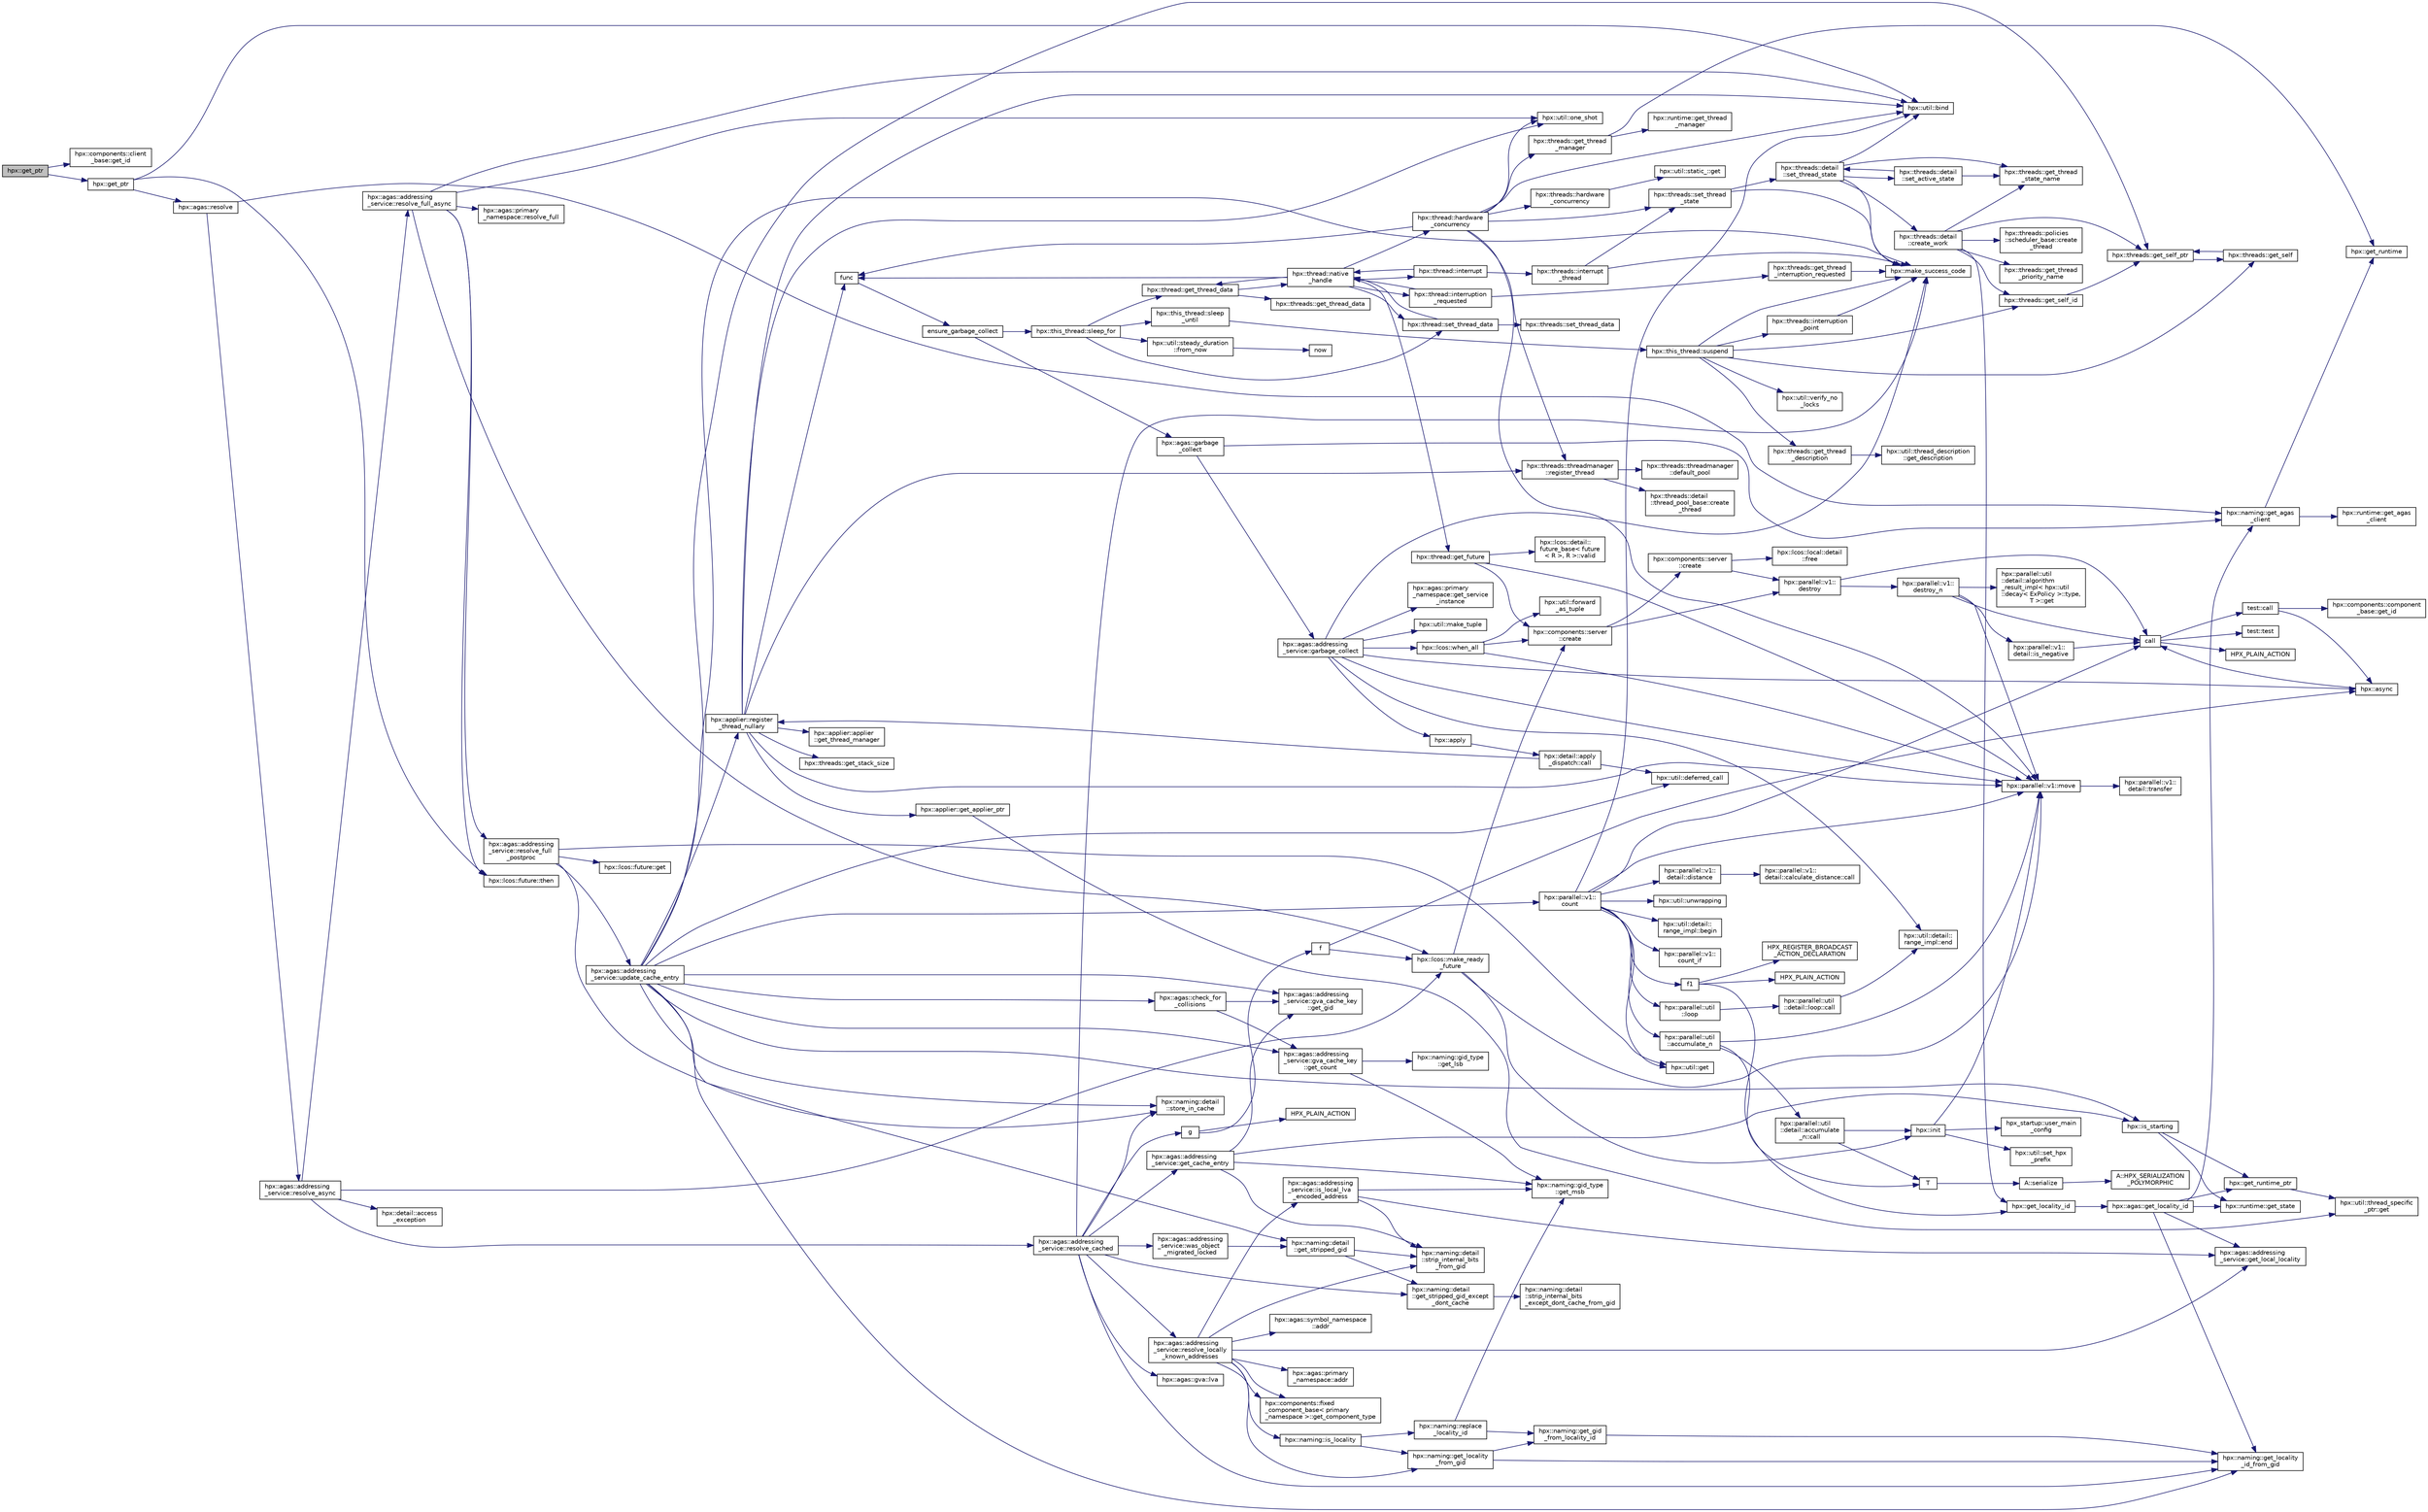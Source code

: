 digraph "hpx::get_ptr"
{
  edge [fontname="Helvetica",fontsize="10",labelfontname="Helvetica",labelfontsize="10"];
  node [fontname="Helvetica",fontsize="10",shape=record];
  rankdir="LR";
  Node8059 [label="hpx::get_ptr",height=0.2,width=0.4,color="black", fillcolor="grey75", style="filled", fontcolor="black"];
  Node8059 -> Node8060 [color="midnightblue",fontsize="10",style="solid",fontname="Helvetica"];
  Node8060 [label="hpx::components::client\l_base::get_id",height=0.2,width=0.4,color="black", fillcolor="white", style="filled",URL="$d9/dad/classhpx_1_1components_1_1client__base.html#a0cdfe4b8fed578eb1ce34222c0f07b03"];
  Node8059 -> Node8061 [color="midnightblue",fontsize="10",style="solid",fontname="Helvetica"];
  Node8061 [label="hpx::get_ptr",height=0.2,width=0.4,color="black", fillcolor="white", style="filled",URL="$d8/d83/namespacehpx.html#aeb814737de830a2e8e340ca052d5ebfa",tooltip="Returns a future referring to the pointer to the underlying memory of a component. "];
  Node8061 -> Node8062 [color="midnightblue",fontsize="10",style="solid",fontname="Helvetica"];
  Node8062 [label="hpx::agas::resolve",height=0.2,width=0.4,color="black", fillcolor="white", style="filled",URL="$dc/d54/namespacehpx_1_1agas.html#aa3252ce39fbc229439bb0d85875b01fb"];
  Node8062 -> Node8063 [color="midnightblue",fontsize="10",style="solid",fontname="Helvetica"];
  Node8063 [label="hpx::naming::get_agas\l_client",height=0.2,width=0.4,color="black", fillcolor="white", style="filled",URL="$d4/dc9/namespacehpx_1_1naming.html#a0408fffd5d34b620712a801b0ae3b032"];
  Node8063 -> Node8064 [color="midnightblue",fontsize="10",style="solid",fontname="Helvetica"];
  Node8064 [label="hpx::get_runtime",height=0.2,width=0.4,color="black", fillcolor="white", style="filled",URL="$d8/d83/namespacehpx.html#aef902cc6c7dd3b9fbadf34d1e850a070"];
  Node8063 -> Node8065 [color="midnightblue",fontsize="10",style="solid",fontname="Helvetica"];
  Node8065 [label="hpx::runtime::get_agas\l_client",height=0.2,width=0.4,color="black", fillcolor="white", style="filled",URL="$d0/d7b/classhpx_1_1runtime.html#aeb5dddd30d6b9861669af8ad44d1a96a"];
  Node8062 -> Node8066 [color="midnightblue",fontsize="10",style="solid",fontname="Helvetica"];
  Node8066 [label="hpx::agas::addressing\l_service::resolve_async",height=0.2,width=0.4,color="black", fillcolor="white", style="filled",URL="$db/d58/structhpx_1_1agas_1_1addressing__service.html#a3344990e7d5c255f51bf89a8fb2828eb"];
  Node8066 -> Node8067 [color="midnightblue",fontsize="10",style="solid",fontname="Helvetica"];
  Node8067 [label="hpx::lcos::make_ready\l_future",height=0.2,width=0.4,color="black", fillcolor="white", style="filled",URL="$d2/dc9/namespacehpx_1_1lcos.html#a42997564ddfde91d475b8a2cea8f53e4"];
  Node8067 -> Node8068 [color="midnightblue",fontsize="10",style="solid",fontname="Helvetica"];
  Node8068 [label="hpx::init",height=0.2,width=0.4,color="black", fillcolor="white", style="filled",URL="$d8/d83/namespacehpx.html#a3c694ea960b47c56b33351ba16e3d76b",tooltip="Main entry point for launching the HPX runtime system. "];
  Node8068 -> Node8069 [color="midnightblue",fontsize="10",style="solid",fontname="Helvetica"];
  Node8069 [label="hpx::util::set_hpx\l_prefix",height=0.2,width=0.4,color="black", fillcolor="white", style="filled",URL="$df/dad/namespacehpx_1_1util.html#ae40a23c1ba0a48d9304dcf717a95793e"];
  Node8068 -> Node8070 [color="midnightblue",fontsize="10",style="solid",fontname="Helvetica"];
  Node8070 [label="hpx_startup::user_main\l_config",height=0.2,width=0.4,color="black", fillcolor="white", style="filled",URL="$d3/dd2/namespacehpx__startup.html#aaac571d88bd3912a4225a23eb3261637"];
  Node8068 -> Node8071 [color="midnightblue",fontsize="10",style="solid",fontname="Helvetica"];
  Node8071 [label="hpx::parallel::v1::move",height=0.2,width=0.4,color="black", fillcolor="white", style="filled",URL="$db/db9/namespacehpx_1_1parallel_1_1v1.html#aa7c4ede081ce786c9d1eb1adff495cfc"];
  Node8071 -> Node8072 [color="midnightblue",fontsize="10",style="solid",fontname="Helvetica"];
  Node8072 [label="hpx::parallel::v1::\ldetail::transfer",height=0.2,width=0.4,color="black", fillcolor="white", style="filled",URL="$d2/ddd/namespacehpx_1_1parallel_1_1v1_1_1detail.html#ab1b56a05e1885ca7cc7ffa1804dd2f3c"];
  Node8067 -> Node8073 [color="midnightblue",fontsize="10",style="solid",fontname="Helvetica"];
  Node8073 [label="hpx::components::server\l::create",height=0.2,width=0.4,color="black", fillcolor="white", style="filled",URL="$d2/da2/namespacehpx_1_1components_1_1server.html#ac776c89f3d68ceb910e8cee9fa937ab4",tooltip="Create arrays of components using their default constructor. "];
  Node8073 -> Node8074 [color="midnightblue",fontsize="10",style="solid",fontname="Helvetica"];
  Node8074 [label="hpx::components::server\l::create",height=0.2,width=0.4,color="black", fillcolor="white", style="filled",URL="$d2/da2/namespacehpx_1_1components_1_1server.html#a77d26de181c97b444565e230577981bd"];
  Node8074 -> Node8075 [color="midnightblue",fontsize="10",style="solid",fontname="Helvetica"];
  Node8075 [label="hpx::lcos::local::detail\l::free",height=0.2,width=0.4,color="black", fillcolor="white", style="filled",URL="$d4/dcb/namespacehpx_1_1lcos_1_1local_1_1detail.html#a55a940f019734e9bb045dc123cd80e48"];
  Node8074 -> Node8076 [color="midnightblue",fontsize="10",style="solid",fontname="Helvetica"];
  Node8076 [label="hpx::parallel::v1::\ldestroy",height=0.2,width=0.4,color="black", fillcolor="white", style="filled",URL="$db/db9/namespacehpx_1_1parallel_1_1v1.html#acf303558375048e8a7cc9a2c2e09477f"];
  Node8076 -> Node8077 [color="midnightblue",fontsize="10",style="solid",fontname="Helvetica"];
  Node8077 [label="call",height=0.2,width=0.4,color="black", fillcolor="white", style="filled",URL="$d2/d67/promise__1620_8cpp.html#a58357f0b82bc761e1d0b9091ed563a70"];
  Node8077 -> Node8078 [color="midnightblue",fontsize="10",style="solid",fontname="Helvetica"];
  Node8078 [label="test::test",height=0.2,width=0.4,color="black", fillcolor="white", style="filled",URL="$d8/d89/structtest.html#ab42d5ece712d716b04cb3f686f297a26"];
  Node8077 -> Node8079 [color="midnightblue",fontsize="10",style="solid",fontname="Helvetica"];
  Node8079 [label="HPX_PLAIN_ACTION",height=0.2,width=0.4,color="black", fillcolor="white", style="filled",URL="$d2/d67/promise__1620_8cpp.html#ab96aab827a4b1fcaf66cfe0ba83fef23"];
  Node8077 -> Node8080 [color="midnightblue",fontsize="10",style="solid",fontname="Helvetica"];
  Node8080 [label="test::call",height=0.2,width=0.4,color="black", fillcolor="white", style="filled",URL="$d8/d89/structtest.html#aeb29e7ed6518b9426ccf1344c52620ae"];
  Node8080 -> Node8081 [color="midnightblue",fontsize="10",style="solid",fontname="Helvetica"];
  Node8081 [label="hpx::async",height=0.2,width=0.4,color="black", fillcolor="white", style="filled",URL="$d8/d83/namespacehpx.html#acb7d8e37b73b823956ce144f9a57eaa4"];
  Node8081 -> Node8077 [color="midnightblue",fontsize="10",style="solid",fontname="Helvetica"];
  Node8080 -> Node8082 [color="midnightblue",fontsize="10",style="solid",fontname="Helvetica"];
  Node8082 [label="hpx::components::component\l_base::get_id",height=0.2,width=0.4,color="black", fillcolor="white", style="filled",URL="$d2/de6/classhpx_1_1components_1_1component__base.html#a4c8fd93514039bdf01c48d66d82b19cd"];
  Node8076 -> Node8083 [color="midnightblue",fontsize="10",style="solid",fontname="Helvetica"];
  Node8083 [label="hpx::parallel::v1::\ldestroy_n",height=0.2,width=0.4,color="black", fillcolor="white", style="filled",URL="$db/db9/namespacehpx_1_1parallel_1_1v1.html#a71d0691132a300690163f5636bcd5bd3"];
  Node8083 -> Node8084 [color="midnightblue",fontsize="10",style="solid",fontname="Helvetica"];
  Node8084 [label="hpx::parallel::v1::\ldetail::is_negative",height=0.2,width=0.4,color="black", fillcolor="white", style="filled",URL="$d2/ddd/namespacehpx_1_1parallel_1_1v1_1_1detail.html#adf2e40fc4b20ad0fd442ee3118a4d527"];
  Node8084 -> Node8077 [color="midnightblue",fontsize="10",style="solid",fontname="Helvetica"];
  Node8083 -> Node8085 [color="midnightblue",fontsize="10",style="solid",fontname="Helvetica"];
  Node8085 [label="hpx::parallel::util\l::detail::algorithm\l_result_impl\< hpx::util\l::decay\< ExPolicy \>::type,\l T \>::get",height=0.2,width=0.4,color="black", fillcolor="white", style="filled",URL="$d2/d42/structhpx_1_1parallel_1_1util_1_1detail_1_1algorithm__result__impl.html#ab5b051e8ec74eff5e0e62fd63f5d377e"];
  Node8083 -> Node8071 [color="midnightblue",fontsize="10",style="solid",fontname="Helvetica"];
  Node8083 -> Node8077 [color="midnightblue",fontsize="10",style="solid",fontname="Helvetica"];
  Node8073 -> Node8076 [color="midnightblue",fontsize="10",style="solid",fontname="Helvetica"];
  Node8067 -> Node8071 [color="midnightblue",fontsize="10",style="solid",fontname="Helvetica"];
  Node8066 -> Node8086 [color="midnightblue",fontsize="10",style="solid",fontname="Helvetica"];
  Node8086 [label="hpx::agas::addressing\l_service::resolve_cached",height=0.2,width=0.4,color="black", fillcolor="white", style="filled",URL="$db/d58/structhpx_1_1agas_1_1addressing__service.html#a187ac62b4a4b7c1b98b75979357f07a9"];
  Node8086 -> Node8087 [color="midnightblue",fontsize="10",style="solid",fontname="Helvetica"];
  Node8087 [label="hpx::naming::detail\l::get_stripped_gid_except\l_dont_cache",height=0.2,width=0.4,color="black", fillcolor="white", style="filled",URL="$d5/d18/namespacehpx_1_1naming_1_1detail.html#a1ab848588112d0f7fac377a15692c9cc"];
  Node8087 -> Node8088 [color="midnightblue",fontsize="10",style="solid",fontname="Helvetica"];
  Node8088 [label="hpx::naming::detail\l::strip_internal_bits\l_except_dont_cache_from_gid",height=0.2,width=0.4,color="black", fillcolor="white", style="filled",URL="$d5/d18/namespacehpx_1_1naming_1_1detail.html#aabeb51a92376c6bfb9cf31bf9ff0c4cc"];
  Node8086 -> Node8089 [color="midnightblue",fontsize="10",style="solid",fontname="Helvetica"];
  Node8089 [label="hpx::agas::addressing\l_service::resolve_locally\l_known_addresses",height=0.2,width=0.4,color="black", fillcolor="white", style="filled",URL="$db/d58/structhpx_1_1agas_1_1addressing__service.html#afb44b2c86524b47d1431d9d66524075c"];
  Node8089 -> Node8090 [color="midnightblue",fontsize="10",style="solid",fontname="Helvetica"];
  Node8090 [label="hpx::naming::detail\l::strip_internal_bits\l_from_gid",height=0.2,width=0.4,color="black", fillcolor="white", style="filled",URL="$d5/d18/namespacehpx_1_1naming_1_1detail.html#a95cca4d4bc82a9da3e804b225b03dfaf"];
  Node8089 -> Node8091 [color="midnightblue",fontsize="10",style="solid",fontname="Helvetica"];
  Node8091 [label="hpx::agas::addressing\l_service::is_local_lva\l_encoded_address",height=0.2,width=0.4,color="black", fillcolor="white", style="filled",URL="$db/d58/structhpx_1_1agas_1_1addressing__service.html#af9469c8740aeb898ce6937e2d0e57095"];
  Node8091 -> Node8090 [color="midnightblue",fontsize="10",style="solid",fontname="Helvetica"];
  Node8091 -> Node8092 [color="midnightblue",fontsize="10",style="solid",fontname="Helvetica"];
  Node8092 [label="hpx::agas::addressing\l_service::get_local_locality",height=0.2,width=0.4,color="black", fillcolor="white", style="filled",URL="$db/d58/structhpx_1_1agas_1_1addressing__service.html#ab52c19a37c2a7a006c6c15f90ad0539c"];
  Node8091 -> Node8093 [color="midnightblue",fontsize="10",style="solid",fontname="Helvetica"];
  Node8093 [label="hpx::naming::gid_type\l::get_msb",height=0.2,width=0.4,color="black", fillcolor="white", style="filled",URL="$d3/d67/structhpx_1_1naming_1_1gid__type.html#a31d0fb49a563fb184fecaabdced4dcd9"];
  Node8089 -> Node8092 [color="midnightblue",fontsize="10",style="solid",fontname="Helvetica"];
  Node8089 -> Node8094 [color="midnightblue",fontsize="10",style="solid",fontname="Helvetica"];
  Node8094 [label="hpx::naming::is_locality",height=0.2,width=0.4,color="black", fillcolor="white", style="filled",URL="$d4/dc9/namespacehpx_1_1naming.html#a960045d29982b0fda774809643cf2be8"];
  Node8094 -> Node8095 [color="midnightblue",fontsize="10",style="solid",fontname="Helvetica"];
  Node8095 [label="hpx::naming::get_locality\l_from_gid",height=0.2,width=0.4,color="black", fillcolor="white", style="filled",URL="$d4/dc9/namespacehpx_1_1naming.html#a0b1c0ab6510a7a869fa4e3c7717748e5"];
  Node8095 -> Node8096 [color="midnightblue",fontsize="10",style="solid",fontname="Helvetica"];
  Node8096 [label="hpx::naming::get_gid\l_from_locality_id",height=0.2,width=0.4,color="black", fillcolor="white", style="filled",URL="$d4/dc9/namespacehpx_1_1naming.html#ae50a3ecdb5854b6a25a556ebc9830541"];
  Node8096 -> Node8097 [color="midnightblue",fontsize="10",style="solid",fontname="Helvetica"];
  Node8097 [label="hpx::naming::get_locality\l_id_from_gid",height=0.2,width=0.4,color="black", fillcolor="white", style="filled",URL="$d4/dc9/namespacehpx_1_1naming.html#a7fd43037784560bd04fda9b49e33529f"];
  Node8095 -> Node8097 [color="midnightblue",fontsize="10",style="solid",fontname="Helvetica"];
  Node8094 -> Node8098 [color="midnightblue",fontsize="10",style="solid",fontname="Helvetica"];
  Node8098 [label="hpx::naming::replace\l_locality_id",height=0.2,width=0.4,color="black", fillcolor="white", style="filled",URL="$d4/dc9/namespacehpx_1_1naming.html#a27ed9275dccbd5fb677b350f040c21b4"];
  Node8098 -> Node8096 [color="midnightblue",fontsize="10",style="solid",fontname="Helvetica"];
  Node8098 -> Node8093 [color="midnightblue",fontsize="10",style="solid",fontname="Helvetica"];
  Node8089 -> Node8095 [color="midnightblue",fontsize="10",style="solid",fontname="Helvetica"];
  Node8089 -> Node8099 [color="midnightblue",fontsize="10",style="solid",fontname="Helvetica"];
  Node8099 [label="hpx::agas::primary\l_namespace::addr",height=0.2,width=0.4,color="black", fillcolor="white", style="filled",URL="$d1/d43/structhpx_1_1agas_1_1primary__namespace.html#ab71d11675989acee54e82f6d1956a77c"];
  Node8089 -> Node8100 [color="midnightblue",fontsize="10",style="solid",fontname="Helvetica"];
  Node8100 [label="hpx::components::fixed\l_component_base\< primary\l_namespace \>::get_component_type",height=0.2,width=0.4,color="black", fillcolor="white", style="filled",URL="$df/dfd/classhpx_1_1components_1_1fixed__component__base.html#aa87dbc5aad4f2ee3f9b8f62c6981a8c2"];
  Node8089 -> Node8101 [color="midnightblue",fontsize="10",style="solid",fontname="Helvetica"];
  Node8101 [label="hpx::agas::symbol_namespace\l::addr",height=0.2,width=0.4,color="black", fillcolor="white", style="filled",URL="$dd/d5e/structhpx_1_1agas_1_1symbol__namespace.html#a2527957c5b5ce9c4842294c8a95d00b4"];
  Node8089 -> Node8100 [color="midnightblue",fontsize="10",style="solid",fontname="Helvetica"];
  Node8086 -> Node8102 [color="midnightblue",fontsize="10",style="solid",fontname="Helvetica"];
  Node8102 [label="hpx::make_success_code",height=0.2,width=0.4,color="black", fillcolor="white", style="filled",URL="$d8/d83/namespacehpx.html#a0e8512a8f49e2a6c8185061181419d8f",tooltip="Returns error_code(hpx::success, \"success\", mode). "];
  Node8086 -> Node8103 [color="midnightblue",fontsize="10",style="solid",fontname="Helvetica"];
  Node8103 [label="hpx::naming::detail\l::store_in_cache",height=0.2,width=0.4,color="black", fillcolor="white", style="filled",URL="$d5/d18/namespacehpx_1_1naming_1_1detail.html#a58e1ddcbd72ed4042377e11f32abf3fa"];
  Node8086 -> Node8097 [color="midnightblue",fontsize="10",style="solid",fontname="Helvetica"];
  Node8086 -> Node8104 [color="midnightblue",fontsize="10",style="solid",fontname="Helvetica"];
  Node8104 [label="hpx::agas::addressing\l_service::was_object\l_migrated_locked",height=0.2,width=0.4,color="black", fillcolor="white", style="filled",URL="$db/d58/structhpx_1_1agas_1_1addressing__service.html#aade8c179c3866b1212fe6439b586ace1",tooltip="Maintain list of migrated objects. "];
  Node8104 -> Node8105 [color="midnightblue",fontsize="10",style="solid",fontname="Helvetica"];
  Node8105 [label="hpx::naming::detail\l::get_stripped_gid",height=0.2,width=0.4,color="black", fillcolor="white", style="filled",URL="$d5/d18/namespacehpx_1_1naming_1_1detail.html#ad3a849cb7ebd5dccf9aefadccc21dd89"];
  Node8105 -> Node8090 [color="midnightblue",fontsize="10",style="solid",fontname="Helvetica"];
  Node8105 -> Node8087 [color="midnightblue",fontsize="10",style="solid",fontname="Helvetica"];
  Node8086 -> Node8106 [color="midnightblue",fontsize="10",style="solid",fontname="Helvetica"];
  Node8106 [label="g",height=0.2,width=0.4,color="black", fillcolor="white", style="filled",URL="$da/d17/cxx11__noexcept_8cpp.html#a96f5ebe659f57f5faa7343c54f8ea39a"];
  Node8106 -> Node8107 [color="midnightblue",fontsize="10",style="solid",fontname="Helvetica"];
  Node8107 [label="f",height=0.2,width=0.4,color="black", fillcolor="white", style="filled",URL="$d4/d13/async__unwrap__1037_8cpp.html#a02a6b0b4f77af9f69a841dc8262b0cd0"];
  Node8107 -> Node8081 [color="midnightblue",fontsize="10",style="solid",fontname="Helvetica"];
  Node8107 -> Node8067 [color="midnightblue",fontsize="10",style="solid",fontname="Helvetica"];
  Node8106 -> Node8108 [color="midnightblue",fontsize="10",style="solid",fontname="Helvetica"];
  Node8108 [label="HPX_PLAIN_ACTION",height=0.2,width=0.4,color="black", fillcolor="white", style="filled",URL="$d4/d13/async__unwrap__1037_8cpp.html#ab5991a65409f0229f564e4935bd7b979"];
  Node8086 -> Node8109 [color="midnightblue",fontsize="10",style="solid",fontname="Helvetica"];
  Node8109 [label="hpx::agas::addressing\l_service::get_cache_entry",height=0.2,width=0.4,color="black", fillcolor="white", style="filled",URL="$db/d58/structhpx_1_1agas_1_1addressing__service.html#aa49e358ece0734e36829a90603b51c63"];
  Node8109 -> Node8110 [color="midnightblue",fontsize="10",style="solid",fontname="Helvetica"];
  Node8110 [label="hpx::is_starting",height=0.2,width=0.4,color="black", fillcolor="white", style="filled",URL="$d8/d83/namespacehpx.html#ab3ff61647293cfe9b7c3060fee8445a5",tooltip="Test whether the runtime system is currently being started. "];
  Node8110 -> Node8111 [color="midnightblue",fontsize="10",style="solid",fontname="Helvetica"];
  Node8111 [label="hpx::get_runtime_ptr",height=0.2,width=0.4,color="black", fillcolor="white", style="filled",URL="$d8/d83/namespacehpx.html#af29daf2bb3e01b4d6495a1742b6cce64"];
  Node8111 -> Node8112 [color="midnightblue",fontsize="10",style="solid",fontname="Helvetica"];
  Node8112 [label="hpx::util::thread_specific\l_ptr::get",height=0.2,width=0.4,color="black", fillcolor="white", style="filled",URL="$d4/d4c/structhpx_1_1util_1_1thread__specific__ptr.html#a3b27d8520710478aa41d1f74206bdba9"];
  Node8110 -> Node8113 [color="midnightblue",fontsize="10",style="solid",fontname="Helvetica"];
  Node8113 [label="hpx::runtime::get_state",height=0.2,width=0.4,color="black", fillcolor="white", style="filled",URL="$d0/d7b/classhpx_1_1runtime.html#ab405f80e060dac95d624520f38b0524c"];
  Node8109 -> Node8090 [color="midnightblue",fontsize="10",style="solid",fontname="Helvetica"];
  Node8109 -> Node8093 [color="midnightblue",fontsize="10",style="solid",fontname="Helvetica"];
  Node8109 -> Node8114 [color="midnightblue",fontsize="10",style="solid",fontname="Helvetica"];
  Node8114 [label="hpx::agas::addressing\l_service::gva_cache_key\l::get_gid",height=0.2,width=0.4,color="black", fillcolor="white", style="filled",URL="$d0/d9c/structhpx_1_1agas_1_1addressing__service_1_1gva__cache__key.html#a708ed959cf225ceef95f3328a99e29ff"];
  Node8086 -> Node8115 [color="midnightblue",fontsize="10",style="solid",fontname="Helvetica"];
  Node8115 [label="hpx::agas::gva::lva",height=0.2,width=0.4,color="black", fillcolor="white", style="filled",URL="$dc/d8a/structhpx_1_1agas_1_1gva.html#aea2401483cd9320a0a8ca504e79e076b"];
  Node8066 -> Node8116 [color="midnightblue",fontsize="10",style="solid",fontname="Helvetica"];
  Node8116 [label="hpx::detail::access\l_exception",height=0.2,width=0.4,color="black", fillcolor="white", style="filled",URL="$d5/dbe/namespacehpx_1_1detail.html#ad5b3b2c9c75cdd2d75f4473c03230643"];
  Node8066 -> Node8117 [color="midnightblue",fontsize="10",style="solid",fontname="Helvetica"];
  Node8117 [label="hpx::agas::addressing\l_service::resolve_full_async",height=0.2,width=0.4,color="black", fillcolor="white", style="filled",URL="$db/d58/structhpx_1_1agas_1_1addressing__service.html#af678e6288e0f302b9c96b813a8e660ef"];
  Node8117 -> Node8067 [color="midnightblue",fontsize="10",style="solid",fontname="Helvetica"];
  Node8117 -> Node8118 [color="midnightblue",fontsize="10",style="solid",fontname="Helvetica"];
  Node8118 [label="hpx::agas::primary\l_namespace::resolve_full",height=0.2,width=0.4,color="black", fillcolor="white", style="filled",URL="$d1/d43/structhpx_1_1agas_1_1primary__namespace.html#ae7bd476e130fc743397d0d18bb161f74"];
  Node8117 -> Node8119 [color="midnightblue",fontsize="10",style="solid",fontname="Helvetica"];
  Node8119 [label="hpx::lcos::future::then",height=0.2,width=0.4,color="black", fillcolor="white", style="filled",URL="$d0/d33/classhpx_1_1lcos_1_1future.html#a17045dee172c36e208b2cbd400fa8797"];
  Node8117 -> Node8120 [color="midnightblue",fontsize="10",style="solid",fontname="Helvetica"];
  Node8120 [label="hpx::util::bind",height=0.2,width=0.4,color="black", fillcolor="white", style="filled",URL="$df/dad/namespacehpx_1_1util.html#ad844caedf82a0173d6909d910c3e48c6"];
  Node8117 -> Node8121 [color="midnightblue",fontsize="10",style="solid",fontname="Helvetica"];
  Node8121 [label="hpx::util::one_shot",height=0.2,width=0.4,color="black", fillcolor="white", style="filled",URL="$df/dad/namespacehpx_1_1util.html#a273e61be42a72415291e0ec0a4f28c7a"];
  Node8117 -> Node8122 [color="midnightblue",fontsize="10",style="solid",fontname="Helvetica"];
  Node8122 [label="hpx::agas::addressing\l_service::resolve_full\l_postproc",height=0.2,width=0.4,color="black", fillcolor="white", style="filled",URL="$db/d58/structhpx_1_1agas_1_1addressing__service.html#a9adf9683a9e200a15224e7c04f8d6339"];
  Node8122 -> Node8123 [color="midnightblue",fontsize="10",style="solid",fontname="Helvetica"];
  Node8123 [label="hpx::util::get",height=0.2,width=0.4,color="black", fillcolor="white", style="filled",URL="$df/dad/namespacehpx_1_1util.html#a5cbd3c41f03f4d4acaedaa4777e3cc02"];
  Node8122 -> Node8124 [color="midnightblue",fontsize="10",style="solid",fontname="Helvetica"];
  Node8124 [label="hpx::lcos::future::get",height=0.2,width=0.4,color="black", fillcolor="white", style="filled",URL="$d0/d33/classhpx_1_1lcos_1_1future.html#a8c28269486d5620ac48af349f17bb41c"];
  Node8122 -> Node8103 [color="midnightblue",fontsize="10",style="solid",fontname="Helvetica"];
  Node8122 -> Node8125 [color="midnightblue",fontsize="10",style="solid",fontname="Helvetica"];
  Node8125 [label="hpx::agas::addressing\l_service::update_cache_entry",height=0.2,width=0.4,color="black", fillcolor="white", style="filled",URL="$db/d58/structhpx_1_1agas_1_1addressing__service.html#ab49f7530592fc5c804c94720b8ffd61d"];
  Node8125 -> Node8102 [color="midnightblue",fontsize="10",style="solid",fontname="Helvetica"];
  Node8125 -> Node8103 [color="midnightblue",fontsize="10",style="solid",fontname="Helvetica"];
  Node8125 -> Node8105 [color="midnightblue",fontsize="10",style="solid",fontname="Helvetica"];
  Node8125 -> Node8097 [color="midnightblue",fontsize="10",style="solid",fontname="Helvetica"];
  Node8125 -> Node8126 [color="midnightblue",fontsize="10",style="solid",fontname="Helvetica"];
  Node8126 [label="hpx::threads::get_self_ptr",height=0.2,width=0.4,color="black", fillcolor="white", style="filled",URL="$d7/d28/namespacehpx_1_1threads.html#a22877ae347ad884cde3a51397dad6c53"];
  Node8126 -> Node8127 [color="midnightblue",fontsize="10",style="solid",fontname="Helvetica"];
  Node8127 [label="hpx::threads::get_self",height=0.2,width=0.4,color="black", fillcolor="white", style="filled",URL="$d7/d28/namespacehpx_1_1threads.html#a07daf4d6d29233f20d66d41ab7b5b8e8"];
  Node8127 -> Node8126 [color="midnightblue",fontsize="10",style="solid",fontname="Helvetica"];
  Node8125 -> Node8110 [color="midnightblue",fontsize="10",style="solid",fontname="Helvetica"];
  Node8125 -> Node8128 [color="midnightblue",fontsize="10",style="solid",fontname="Helvetica"];
  Node8128 [label="hpx::applier::register\l_thread_nullary",height=0.2,width=0.4,color="black", fillcolor="white", style="filled",URL="$d8/dcb/namespacehpx_1_1applier.html#a401cd1145927e58d74d1eb52aaccd936"];
  Node8128 -> Node8129 [color="midnightblue",fontsize="10",style="solid",fontname="Helvetica"];
  Node8129 [label="hpx::applier::get_applier_ptr",height=0.2,width=0.4,color="black", fillcolor="white", style="filled",URL="$d8/dcb/namespacehpx_1_1applier.html#a617483cf2b77ad3a0aa428ade7b35299"];
  Node8129 -> Node8112 [color="midnightblue",fontsize="10",style="solid",fontname="Helvetica"];
  Node8128 -> Node8130 [color="midnightblue",fontsize="10",style="solid",fontname="Helvetica"];
  Node8130 [label="func",height=0.2,width=0.4,color="black", fillcolor="white", style="filled",URL="$d8/dfd/id__type__ref__counting__1032_8cpp.html#ab811b86ea5107ffb3351fcaa29d2c652"];
  Node8130 -> Node8131 [color="midnightblue",fontsize="10",style="solid",fontname="Helvetica"];
  Node8131 [label="ensure_garbage_collect",height=0.2,width=0.4,color="black", fillcolor="white", style="filled",URL="$d8/dfd/id__type__ref__counting__1032_8cpp.html#a5264b94bf7c262ac0e521fb290d476d5"];
  Node8131 -> Node8132 [color="midnightblue",fontsize="10",style="solid",fontname="Helvetica"];
  Node8132 [label="hpx::this_thread::sleep_for",height=0.2,width=0.4,color="black", fillcolor="white", style="filled",URL="$d9/d52/namespacehpx_1_1this__thread.html#afc042a5a5fa52eef2d1d177a343435cf"];
  Node8132 -> Node8133 [color="midnightblue",fontsize="10",style="solid",fontname="Helvetica"];
  Node8133 [label="hpx::this_thread::sleep\l_until",height=0.2,width=0.4,color="black", fillcolor="white", style="filled",URL="$d9/d52/namespacehpx_1_1this__thread.html#ae12a853980115b23ff0ab8ca06622658"];
  Node8133 -> Node8134 [color="midnightblue",fontsize="10",style="solid",fontname="Helvetica"];
  Node8134 [label="hpx::this_thread::suspend",height=0.2,width=0.4,color="black", fillcolor="white", style="filled",URL="$d9/d52/namespacehpx_1_1this__thread.html#aca220026fb3014c0881d129fe31c0073"];
  Node8134 -> Node8127 [color="midnightblue",fontsize="10",style="solid",fontname="Helvetica"];
  Node8134 -> Node8135 [color="midnightblue",fontsize="10",style="solid",fontname="Helvetica"];
  Node8135 [label="hpx::threads::get_self_id",height=0.2,width=0.4,color="black", fillcolor="white", style="filled",URL="$d7/d28/namespacehpx_1_1threads.html#afafe0f900b9fac3d4ed3c747625c1cfe"];
  Node8135 -> Node8126 [color="midnightblue",fontsize="10",style="solid",fontname="Helvetica"];
  Node8134 -> Node8136 [color="midnightblue",fontsize="10",style="solid",fontname="Helvetica"];
  Node8136 [label="hpx::threads::interruption\l_point",height=0.2,width=0.4,color="black", fillcolor="white", style="filled",URL="$d7/d28/namespacehpx_1_1threads.html#ada6ec56a12b050707311d8c628089059"];
  Node8136 -> Node8102 [color="midnightblue",fontsize="10",style="solid",fontname="Helvetica"];
  Node8134 -> Node8137 [color="midnightblue",fontsize="10",style="solid",fontname="Helvetica"];
  Node8137 [label="hpx::util::verify_no\l_locks",height=0.2,width=0.4,color="black", fillcolor="white", style="filled",URL="$df/dad/namespacehpx_1_1util.html#ae0e1837ee6f09b79b26c2e788d2e9fc9"];
  Node8134 -> Node8138 [color="midnightblue",fontsize="10",style="solid",fontname="Helvetica"];
  Node8138 [label="hpx::threads::get_thread\l_description",height=0.2,width=0.4,color="black", fillcolor="white", style="filled",URL="$d7/d28/namespacehpx_1_1threads.html#a42fc18a7a680f4e8bc633a4b4c956701"];
  Node8138 -> Node8139 [color="midnightblue",fontsize="10",style="solid",fontname="Helvetica"];
  Node8139 [label="hpx::util::thread_description\l::get_description",height=0.2,width=0.4,color="black", fillcolor="white", style="filled",URL="$df/d9e/structhpx_1_1util_1_1thread__description.html#a8c834e14eca6eb228188022577f9f952"];
  Node8134 -> Node8102 [color="midnightblue",fontsize="10",style="solid",fontname="Helvetica"];
  Node8132 -> Node8140 [color="midnightblue",fontsize="10",style="solid",fontname="Helvetica"];
  Node8140 [label="hpx::util::steady_duration\l::from_now",height=0.2,width=0.4,color="black", fillcolor="white", style="filled",URL="$d9/d4f/classhpx_1_1util_1_1steady__duration.html#a0132206d767cd0f7395507b40111a153"];
  Node8140 -> Node8141 [color="midnightblue",fontsize="10",style="solid",fontname="Helvetica"];
  Node8141 [label="now",height=0.2,width=0.4,color="black", fillcolor="white", style="filled",URL="$de/db3/1d__stencil__1__omp_8cpp.html#a89e9667753dccfac455bd37a7a3a7b16"];
  Node8132 -> Node8142 [color="midnightblue",fontsize="10",style="solid",fontname="Helvetica"];
  Node8142 [label="hpx::thread::get_thread_data",height=0.2,width=0.4,color="black", fillcolor="white", style="filled",URL="$de/d9b/classhpx_1_1thread.html#a4535ef82cec3b953d2c941d20e3e3904"];
  Node8142 -> Node8143 [color="midnightblue",fontsize="10",style="solid",fontname="Helvetica"];
  Node8143 [label="hpx::threads::get_thread_data",height=0.2,width=0.4,color="black", fillcolor="white", style="filled",URL="$d7/d28/namespacehpx_1_1threads.html#a8737931ff6303807225f735b2b384ae4"];
  Node8142 -> Node8144 [color="midnightblue",fontsize="10",style="solid",fontname="Helvetica"];
  Node8144 [label="hpx::thread::native\l_handle",height=0.2,width=0.4,color="black", fillcolor="white", style="filled",URL="$de/d9b/classhpx_1_1thread.html#acf48190d264ab64c1c4ec99d0b421b5a"];
  Node8144 -> Node8145 [color="midnightblue",fontsize="10",style="solid",fontname="Helvetica"];
  Node8145 [label="hpx::thread::hardware\l_concurrency",height=0.2,width=0.4,color="black", fillcolor="white", style="filled",URL="$de/d9b/classhpx_1_1thread.html#a8e4fff210e02485ba493bc3a2a956c03"];
  Node8145 -> Node8146 [color="midnightblue",fontsize="10",style="solid",fontname="Helvetica"];
  Node8146 [label="hpx::threads::hardware\l_concurrency",height=0.2,width=0.4,color="black", fillcolor="white", style="filled",URL="$d7/d28/namespacehpx_1_1threads.html#aa8752a235478d2ad7b5ac467b63ab527"];
  Node8146 -> Node8147 [color="midnightblue",fontsize="10",style="solid",fontname="Helvetica"];
  Node8147 [label="hpx::util::static_::get",height=0.2,width=0.4,color="black", fillcolor="white", style="filled",URL="$d3/dbb/structhpx_1_1util_1_1static__.html#a2967c633948a3bf17a3b5405ef5a8318"];
  Node8145 -> Node8130 [color="midnightblue",fontsize="10",style="solid",fontname="Helvetica"];
  Node8145 -> Node8120 [color="midnightblue",fontsize="10",style="solid",fontname="Helvetica"];
  Node8145 -> Node8121 [color="midnightblue",fontsize="10",style="solid",fontname="Helvetica"];
  Node8145 -> Node8071 [color="midnightblue",fontsize="10",style="solid",fontname="Helvetica"];
  Node8145 -> Node8148 [color="midnightblue",fontsize="10",style="solid",fontname="Helvetica"];
  Node8148 [label="hpx::threads::get_thread\l_manager",height=0.2,width=0.4,color="black", fillcolor="white", style="filled",URL="$d7/d28/namespacehpx_1_1threads.html#a076973c3a53beadde7d967e22c4f6cce"];
  Node8148 -> Node8064 [color="midnightblue",fontsize="10",style="solid",fontname="Helvetica"];
  Node8148 -> Node8149 [color="midnightblue",fontsize="10",style="solid",fontname="Helvetica"];
  Node8149 [label="hpx::runtime::get_thread\l_manager",height=0.2,width=0.4,color="black", fillcolor="white", style="filled",URL="$d0/d7b/classhpx_1_1runtime.html#a865b12d57fcd44a8d3dda3e35414f563"];
  Node8145 -> Node8150 [color="midnightblue",fontsize="10",style="solid",fontname="Helvetica"];
  Node8150 [label="hpx::threads::threadmanager\l::register_thread",height=0.2,width=0.4,color="black", fillcolor="white", style="filled",URL="$d5/daa/classhpx_1_1threads_1_1threadmanager.html#a7f79c7578e08a60ca45eb276ce8133d8"];
  Node8150 -> Node8151 [color="midnightblue",fontsize="10",style="solid",fontname="Helvetica"];
  Node8151 [label="hpx::threads::threadmanager\l::default_pool",height=0.2,width=0.4,color="black", fillcolor="white", style="filled",URL="$d5/daa/classhpx_1_1threads_1_1threadmanager.html#a851f067d03b5dd1c5e6a9a6a841e05df"];
  Node8150 -> Node8152 [color="midnightblue",fontsize="10",style="solid",fontname="Helvetica"];
  Node8152 [label="hpx::threads::detail\l::thread_pool_base::create\l_thread",height=0.2,width=0.4,color="black", fillcolor="white", style="filled",URL="$de/dae/classhpx_1_1threads_1_1detail_1_1thread__pool__base.html#ad35d3779eef6f4528e62a26d71b34b34"];
  Node8145 -> Node8153 [color="midnightblue",fontsize="10",style="solid",fontname="Helvetica"];
  Node8153 [label="hpx::threads::set_thread\l_state",height=0.2,width=0.4,color="black", fillcolor="white", style="filled",URL="$d7/d28/namespacehpx_1_1threads.html#ac0690ad16ad778bcc79dcd727cc33025",tooltip="Set the thread state of the thread referenced by the thread_id id. "];
  Node8153 -> Node8102 [color="midnightblue",fontsize="10",style="solid",fontname="Helvetica"];
  Node8153 -> Node8154 [color="midnightblue",fontsize="10",style="solid",fontname="Helvetica"];
  Node8154 [label="hpx::threads::detail\l::set_thread_state",height=0.2,width=0.4,color="black", fillcolor="white", style="filled",URL="$d2/dd1/namespacehpx_1_1threads_1_1detail.html#af85ddc854c4a149bf1738eb1b111b9ab"];
  Node8154 -> Node8155 [color="midnightblue",fontsize="10",style="solid",fontname="Helvetica"];
  Node8155 [label="hpx::threads::get_thread\l_state_name",height=0.2,width=0.4,color="black", fillcolor="white", style="filled",URL="$d7/d28/namespacehpx_1_1threads.html#a26f91ea8d2195f165c033241c5cd11db"];
  Node8154 -> Node8102 [color="midnightblue",fontsize="10",style="solid",fontname="Helvetica"];
  Node8154 -> Node8120 [color="midnightblue",fontsize="10",style="solid",fontname="Helvetica"];
  Node8154 -> Node8156 [color="midnightblue",fontsize="10",style="solid",fontname="Helvetica"];
  Node8156 [label="hpx::threads::detail\l::set_active_state",height=0.2,width=0.4,color="black", fillcolor="white", style="filled",URL="$d2/dd1/namespacehpx_1_1threads_1_1detail.html#a45884a5bf04ad66a4f259231a3947e76"];
  Node8156 -> Node8155 [color="midnightblue",fontsize="10",style="solid",fontname="Helvetica"];
  Node8156 -> Node8154 [color="midnightblue",fontsize="10",style="solid",fontname="Helvetica"];
  Node8154 -> Node8157 [color="midnightblue",fontsize="10",style="solid",fontname="Helvetica"];
  Node8157 [label="hpx::threads::detail\l::create_work",height=0.2,width=0.4,color="black", fillcolor="white", style="filled",URL="$d2/dd1/namespacehpx_1_1threads_1_1detail.html#ae22384a3c1b1a1940032fad068fb54b1"];
  Node8157 -> Node8155 [color="midnightblue",fontsize="10",style="solid",fontname="Helvetica"];
  Node8157 -> Node8158 [color="midnightblue",fontsize="10",style="solid",fontname="Helvetica"];
  Node8158 [label="hpx::threads::get_thread\l_priority_name",height=0.2,width=0.4,color="black", fillcolor="white", style="filled",URL="$d7/d28/namespacehpx_1_1threads.html#a9c6b2fec0c1cf5b06ff83ce756ca6d42"];
  Node8157 -> Node8126 [color="midnightblue",fontsize="10",style="solid",fontname="Helvetica"];
  Node8157 -> Node8135 [color="midnightblue",fontsize="10",style="solid",fontname="Helvetica"];
  Node8157 -> Node8159 [color="midnightblue",fontsize="10",style="solid",fontname="Helvetica"];
  Node8159 [label="hpx::get_locality_id",height=0.2,width=0.4,color="black", fillcolor="white", style="filled",URL="$d8/d83/namespacehpx.html#a158d7c54a657bb364c1704033010697b",tooltip="Return the number of the locality this function is being called from. "];
  Node8159 -> Node8160 [color="midnightblue",fontsize="10",style="solid",fontname="Helvetica"];
  Node8160 [label="hpx::agas::get_locality_id",height=0.2,width=0.4,color="black", fillcolor="white", style="filled",URL="$dc/d54/namespacehpx_1_1agas.html#a491cc2ddecdf0f1a9129900caa6a4d3e"];
  Node8160 -> Node8111 [color="midnightblue",fontsize="10",style="solid",fontname="Helvetica"];
  Node8160 -> Node8113 [color="midnightblue",fontsize="10",style="solid",fontname="Helvetica"];
  Node8160 -> Node8063 [color="midnightblue",fontsize="10",style="solid",fontname="Helvetica"];
  Node8160 -> Node8092 [color="midnightblue",fontsize="10",style="solid",fontname="Helvetica"];
  Node8160 -> Node8097 [color="midnightblue",fontsize="10",style="solid",fontname="Helvetica"];
  Node8157 -> Node8161 [color="midnightblue",fontsize="10",style="solid",fontname="Helvetica"];
  Node8161 [label="hpx::threads::policies\l::scheduler_base::create\l_thread",height=0.2,width=0.4,color="black", fillcolor="white", style="filled",URL="$dd/d7e/structhpx_1_1threads_1_1policies_1_1scheduler__base.html#ad3b05cd7f363cc8e8410ce368c3794e0"];
  Node8144 -> Node8162 [color="midnightblue",fontsize="10",style="solid",fontname="Helvetica"];
  Node8162 [label="hpx::thread::interrupt",height=0.2,width=0.4,color="black", fillcolor="white", style="filled",URL="$de/d9b/classhpx_1_1thread.html#ac34d0d033aa743c476a79dbc2e1a8a39"];
  Node8162 -> Node8163 [color="midnightblue",fontsize="10",style="solid",fontname="Helvetica"];
  Node8163 [label="hpx::threads::interrupt\l_thread",height=0.2,width=0.4,color="black", fillcolor="white", style="filled",URL="$d7/d28/namespacehpx_1_1threads.html#a6bdda1a2aab61b9b13d274b5155d7e73"];
  Node8163 -> Node8102 [color="midnightblue",fontsize="10",style="solid",fontname="Helvetica"];
  Node8163 -> Node8153 [color="midnightblue",fontsize="10",style="solid",fontname="Helvetica"];
  Node8162 -> Node8144 [color="midnightblue",fontsize="10",style="solid",fontname="Helvetica"];
  Node8144 -> Node8164 [color="midnightblue",fontsize="10",style="solid",fontname="Helvetica"];
  Node8164 [label="hpx::thread::interruption\l_requested",height=0.2,width=0.4,color="black", fillcolor="white", style="filled",URL="$de/d9b/classhpx_1_1thread.html#a33276bb4c20bbb0b1978944e18ef71b8"];
  Node8164 -> Node8165 [color="midnightblue",fontsize="10",style="solid",fontname="Helvetica"];
  Node8165 [label="hpx::threads::get_thread\l_interruption_requested",height=0.2,width=0.4,color="black", fillcolor="white", style="filled",URL="$d7/d28/namespacehpx_1_1threads.html#ae64a7fdb8b5c8bac7be0c8282672a03b"];
  Node8165 -> Node8102 [color="midnightblue",fontsize="10",style="solid",fontname="Helvetica"];
  Node8164 -> Node8144 [color="midnightblue",fontsize="10",style="solid",fontname="Helvetica"];
  Node8144 -> Node8166 [color="midnightblue",fontsize="10",style="solid",fontname="Helvetica"];
  Node8166 [label="hpx::thread::get_future",height=0.2,width=0.4,color="black", fillcolor="white", style="filled",URL="$de/d9b/classhpx_1_1thread.html#a87fdb0d8da826366fc190ed224900a64"];
  Node8166 -> Node8167 [color="midnightblue",fontsize="10",style="solid",fontname="Helvetica"];
  Node8167 [label="hpx::lcos::detail::\lfuture_base\< future\l\< R \>, R \>::valid",height=0.2,width=0.4,color="black", fillcolor="white", style="filled",URL="$d5/dd7/classhpx_1_1lcos_1_1detail_1_1future__base.html#aaf7beb7374815614363033bd96573e75"];
  Node8166 -> Node8073 [color="midnightblue",fontsize="10",style="solid",fontname="Helvetica"];
  Node8166 -> Node8071 [color="midnightblue",fontsize="10",style="solid",fontname="Helvetica"];
  Node8144 -> Node8142 [color="midnightblue",fontsize="10",style="solid",fontname="Helvetica"];
  Node8144 -> Node8168 [color="midnightblue",fontsize="10",style="solid",fontname="Helvetica"];
  Node8168 [label="hpx::thread::set_thread_data",height=0.2,width=0.4,color="black", fillcolor="white", style="filled",URL="$de/d9b/classhpx_1_1thread.html#a7317a3cf5251f3b33c990449570d4cea"];
  Node8168 -> Node8169 [color="midnightblue",fontsize="10",style="solid",fontname="Helvetica"];
  Node8169 [label="hpx::threads::set_thread_data",height=0.2,width=0.4,color="black", fillcolor="white", style="filled",URL="$d7/d28/namespacehpx_1_1threads.html#a00a625acc149fce3ae38e4340454acf7"];
  Node8168 -> Node8144 [color="midnightblue",fontsize="10",style="solid",fontname="Helvetica"];
  Node8144 -> Node8130 [color="midnightblue",fontsize="10",style="solid",fontname="Helvetica"];
  Node8132 -> Node8168 [color="midnightblue",fontsize="10",style="solid",fontname="Helvetica"];
  Node8131 -> Node8170 [color="midnightblue",fontsize="10",style="solid",fontname="Helvetica"];
  Node8170 [label="hpx::agas::garbage\l_collect",height=0.2,width=0.4,color="black", fillcolor="white", style="filled",URL="$dc/d54/namespacehpx_1_1agas.html#a951337adc4f9bd6df00a50737468e911"];
  Node8170 -> Node8063 [color="midnightblue",fontsize="10",style="solid",fontname="Helvetica"];
  Node8170 -> Node8171 [color="midnightblue",fontsize="10",style="solid",fontname="Helvetica"];
  Node8171 [label="hpx::agas::addressing\l_service::garbage_collect",height=0.2,width=0.4,color="black", fillcolor="white", style="filled",URL="$db/d58/structhpx_1_1agas_1_1addressing__service.html#a87dcae0eacf6e62d5103ebf516d86f63"];
  Node8171 -> Node8102 [color="midnightblue",fontsize="10",style="solid",fontname="Helvetica"];
  Node8171 -> Node8172 [color="midnightblue",fontsize="10",style="solid",fontname="Helvetica"];
  Node8172 [label="hpx::agas::primary\l_namespace::get_service\l_instance",height=0.2,width=0.4,color="black", fillcolor="white", style="filled",URL="$d1/d43/structhpx_1_1agas_1_1primary__namespace.html#a7630ff0f30ff8c23b13b4672c5350e2e"];
  Node8171 -> Node8173 [color="midnightblue",fontsize="10",style="solid",fontname="Helvetica"];
  Node8173 [label="hpx::util::make_tuple",height=0.2,width=0.4,color="black", fillcolor="white", style="filled",URL="$df/dad/namespacehpx_1_1util.html#a06fa74211a987d208e013f400a9f5328"];
  Node8171 -> Node8174 [color="midnightblue",fontsize="10",style="solid",fontname="Helvetica"];
  Node8174 [label="hpx::util::detail::\lrange_impl::end",height=0.2,width=0.4,color="black", fillcolor="white", style="filled",URL="$d4/d4a/namespacehpx_1_1util_1_1detail_1_1range__impl.html#afb2ea48b0902f52ee4d8b764807b4316"];
  Node8171 -> Node8175 [color="midnightblue",fontsize="10",style="solid",fontname="Helvetica"];
  Node8175 [label="hpx::apply",height=0.2,width=0.4,color="black", fillcolor="white", style="filled",URL="$d8/d83/namespacehpx.html#aa87762f0db0731d385f3fdfdb25d59fc"];
  Node8175 -> Node8176 [color="midnightblue",fontsize="10",style="solid",fontname="Helvetica"];
  Node8176 [label="hpx::detail::apply\l_dispatch::call",height=0.2,width=0.4,color="black", fillcolor="white", style="filled",URL="$db/de8/structhpx_1_1detail_1_1apply__dispatch.html#a0755fab16d281e74bcff0f8045be9459"];
  Node8176 -> Node8128 [color="midnightblue",fontsize="10",style="solid",fontname="Helvetica"];
  Node8176 -> Node8177 [color="midnightblue",fontsize="10",style="solid",fontname="Helvetica"];
  Node8177 [label="hpx::util::deferred_call",height=0.2,width=0.4,color="black", fillcolor="white", style="filled",URL="$df/dad/namespacehpx_1_1util.html#acdded623c658a7a3436f7e76bc9d881c"];
  Node8171 -> Node8071 [color="midnightblue",fontsize="10",style="solid",fontname="Helvetica"];
  Node8171 -> Node8081 [color="midnightblue",fontsize="10",style="solid",fontname="Helvetica"];
  Node8171 -> Node8178 [color="midnightblue",fontsize="10",style="solid",fontname="Helvetica"];
  Node8178 [label="hpx::lcos::when_all",height=0.2,width=0.4,color="black", fillcolor="white", style="filled",URL="$d2/dc9/namespacehpx_1_1lcos.html#a1a6fb024d8690923fb185d5aee204d54"];
  Node8178 -> Node8179 [color="midnightblue",fontsize="10",style="solid",fontname="Helvetica"];
  Node8179 [label="hpx::util::forward\l_as_tuple",height=0.2,width=0.4,color="black", fillcolor="white", style="filled",URL="$df/dad/namespacehpx_1_1util.html#ab7c31e3f24c3302a4f67b6735a6fa597"];
  Node8178 -> Node8071 [color="midnightblue",fontsize="10",style="solid",fontname="Helvetica"];
  Node8178 -> Node8073 [color="midnightblue",fontsize="10",style="solid",fontname="Helvetica"];
  Node8128 -> Node8120 [color="midnightblue",fontsize="10",style="solid",fontname="Helvetica"];
  Node8128 -> Node8121 [color="midnightblue",fontsize="10",style="solid",fontname="Helvetica"];
  Node8128 -> Node8071 [color="midnightblue",fontsize="10",style="solid",fontname="Helvetica"];
  Node8128 -> Node8180 [color="midnightblue",fontsize="10",style="solid",fontname="Helvetica"];
  Node8180 [label="hpx::threads::get_stack_size",height=0.2,width=0.4,color="black", fillcolor="white", style="filled",URL="$d7/d28/namespacehpx_1_1threads.html#af597241b3c2785150be206737ca04aa6",tooltip="The get_stack_size function is part of the thread related API. It. "];
  Node8128 -> Node8181 [color="midnightblue",fontsize="10",style="solid",fontname="Helvetica"];
  Node8181 [label="hpx::applier::applier\l::get_thread_manager",height=0.2,width=0.4,color="black", fillcolor="white", style="filled",URL="$da/dcb/classhpx_1_1applier_1_1applier.html#acc36d583973701e573be39da97bba866",tooltip="Access the thread-manager instance associated with this applier. "];
  Node8128 -> Node8150 [color="midnightblue",fontsize="10",style="solid",fontname="Helvetica"];
  Node8125 -> Node8177 [color="midnightblue",fontsize="10",style="solid",fontname="Helvetica"];
  Node8125 -> Node8182 [color="midnightblue",fontsize="10",style="solid",fontname="Helvetica"];
  Node8182 [label="hpx::parallel::v1::\lcount",height=0.2,width=0.4,color="black", fillcolor="white", style="filled",URL="$db/db9/namespacehpx_1_1parallel_1_1v1.html#a19d058114a2bd44801aab4176b188e23"];
  Node8182 -> Node8183 [color="midnightblue",fontsize="10",style="solid",fontname="Helvetica"];
  Node8183 [label="hpx::parallel::v1::\lcount_if",height=0.2,width=0.4,color="black", fillcolor="white", style="filled",URL="$db/db9/namespacehpx_1_1parallel_1_1v1.html#ad836ff017ec208c2d6388a9b47b05ce0"];
  Node8182 -> Node8184 [color="midnightblue",fontsize="10",style="solid",fontname="Helvetica"];
  Node8184 [label="f1",height=0.2,width=0.4,color="black", fillcolor="white", style="filled",URL="$d8/d8b/broadcast_8cpp.html#a1751fbd41f2529b84514a9dbd767959a"];
  Node8184 -> Node8159 [color="midnightblue",fontsize="10",style="solid",fontname="Helvetica"];
  Node8184 -> Node8185 [color="midnightblue",fontsize="10",style="solid",fontname="Helvetica"];
  Node8185 [label="HPX_PLAIN_ACTION",height=0.2,width=0.4,color="black", fillcolor="white", style="filled",URL="$d8/d8b/broadcast_8cpp.html#a19685a0394ce6a99351f7a679f6eeefc"];
  Node8184 -> Node8186 [color="midnightblue",fontsize="10",style="solid",fontname="Helvetica"];
  Node8186 [label="HPX_REGISTER_BROADCAST\l_ACTION_DECLARATION",height=0.2,width=0.4,color="black", fillcolor="white", style="filled",URL="$d7/d38/addressing__service_8cpp.html#a573d764d9cb34eec46a4bdffcf07875f"];
  Node8182 -> Node8187 [color="midnightblue",fontsize="10",style="solid",fontname="Helvetica"];
  Node8187 [label="hpx::parallel::util\l::loop",height=0.2,width=0.4,color="black", fillcolor="white", style="filled",URL="$df/dc6/namespacehpx_1_1parallel_1_1util.html#a3f434e00f42929aac85debb8c5782213"];
  Node8187 -> Node8188 [color="midnightblue",fontsize="10",style="solid",fontname="Helvetica"];
  Node8188 [label="hpx::parallel::util\l::detail::loop::call",height=0.2,width=0.4,color="black", fillcolor="white", style="filled",URL="$da/d06/structhpx_1_1parallel_1_1util_1_1detail_1_1loop.html#a5c5e8dbda782f09cdb7bc2509e3bf09e"];
  Node8188 -> Node8174 [color="midnightblue",fontsize="10",style="solid",fontname="Helvetica"];
  Node8182 -> Node8120 [color="midnightblue",fontsize="10",style="solid",fontname="Helvetica"];
  Node8182 -> Node8071 [color="midnightblue",fontsize="10",style="solid",fontname="Helvetica"];
  Node8182 -> Node8123 [color="midnightblue",fontsize="10",style="solid",fontname="Helvetica"];
  Node8182 -> Node8077 [color="midnightblue",fontsize="10",style="solid",fontname="Helvetica"];
  Node8182 -> Node8189 [color="midnightblue",fontsize="10",style="solid",fontname="Helvetica"];
  Node8189 [label="hpx::parallel::v1::\ldetail::distance",height=0.2,width=0.4,color="black", fillcolor="white", style="filled",URL="$d2/ddd/namespacehpx_1_1parallel_1_1v1_1_1detail.html#a6bea3c6a5f470cad11f27ee6bab4a33f"];
  Node8189 -> Node8190 [color="midnightblue",fontsize="10",style="solid",fontname="Helvetica"];
  Node8190 [label="hpx::parallel::v1::\ldetail::calculate_distance::call",height=0.2,width=0.4,color="black", fillcolor="white", style="filled",URL="$db/dfa/structhpx_1_1parallel_1_1v1_1_1detail_1_1calculate__distance.html#a950a6627830a7d019ac0e734b0a447bf"];
  Node8182 -> Node8191 [color="midnightblue",fontsize="10",style="solid",fontname="Helvetica"];
  Node8191 [label="hpx::util::unwrapping",height=0.2,width=0.4,color="black", fillcolor="white", style="filled",URL="$df/dad/namespacehpx_1_1util.html#a7529d9ac687684c33403cdd1f9cef8e4"];
  Node8182 -> Node8192 [color="midnightblue",fontsize="10",style="solid",fontname="Helvetica"];
  Node8192 [label="hpx::parallel::util\l::accumulate_n",height=0.2,width=0.4,color="black", fillcolor="white", style="filled",URL="$df/dc6/namespacehpx_1_1parallel_1_1util.html#af19f9a2722f97c2247ea5d0dbb5e2d25"];
  Node8192 -> Node8193 [color="midnightblue",fontsize="10",style="solid",fontname="Helvetica"];
  Node8193 [label="hpx::parallel::util\l::detail::accumulate\l_n::call",height=0.2,width=0.4,color="black", fillcolor="white", style="filled",URL="$d8/d3b/structhpx_1_1parallel_1_1util_1_1detail_1_1accumulate__n.html#a765aceb8ab313fc92f7c4aaf70ccca8f"];
  Node8193 -> Node8068 [color="midnightblue",fontsize="10",style="solid",fontname="Helvetica"];
  Node8193 -> Node8194 [color="midnightblue",fontsize="10",style="solid",fontname="Helvetica"];
  Node8194 [label="T",height=0.2,width=0.4,color="black", fillcolor="white", style="filled",URL="$db/d33/polymorphic__semiintrusive__template_8cpp.html#ad187658f9cb91c1312b39ae7e896f1ea"];
  Node8194 -> Node8195 [color="midnightblue",fontsize="10",style="solid",fontname="Helvetica"];
  Node8195 [label="A::serialize",height=0.2,width=0.4,color="black", fillcolor="white", style="filled",URL="$d7/da0/struct_a.html#a5f5c287cf471e274ed9dda0da1592212"];
  Node8195 -> Node8196 [color="midnightblue",fontsize="10",style="solid",fontname="Helvetica"];
  Node8196 [label="A::HPX_SERIALIZATION\l_POLYMORPHIC",height=0.2,width=0.4,color="black", fillcolor="white", style="filled",URL="$d7/da0/struct_a.html#ada978cc156cebbafddb1f3aa4c01918c"];
  Node8192 -> Node8071 [color="midnightblue",fontsize="10",style="solid",fontname="Helvetica"];
  Node8192 -> Node8194 [color="midnightblue",fontsize="10",style="solid",fontname="Helvetica"];
  Node8182 -> Node8197 [color="midnightblue",fontsize="10",style="solid",fontname="Helvetica"];
  Node8197 [label="hpx::util::detail::\lrange_impl::begin",height=0.2,width=0.4,color="black", fillcolor="white", style="filled",URL="$d4/d4a/namespacehpx_1_1util_1_1detail_1_1range__impl.html#a31e165df2b865cdd961f35ce938db41a"];
  Node8125 -> Node8198 [color="midnightblue",fontsize="10",style="solid",fontname="Helvetica"];
  Node8198 [label="hpx::agas::check_for\l_collisions",height=0.2,width=0.4,color="black", fillcolor="white", style="filled",URL="$dc/d54/namespacehpx_1_1agas.html#a4d42d0de49a9b04ee1dc7011f5a43b53"];
  Node8198 -> Node8114 [color="midnightblue",fontsize="10",style="solid",fontname="Helvetica"];
  Node8198 -> Node8199 [color="midnightblue",fontsize="10",style="solid",fontname="Helvetica"];
  Node8199 [label="hpx::agas::addressing\l_service::gva_cache_key\l::get_count",height=0.2,width=0.4,color="black", fillcolor="white", style="filled",URL="$d0/d9c/structhpx_1_1agas_1_1addressing__service_1_1gva__cache__key.html#a3568b745efded9c94e11f1f175928a40"];
  Node8199 -> Node8093 [color="midnightblue",fontsize="10",style="solid",fontname="Helvetica"];
  Node8199 -> Node8200 [color="midnightblue",fontsize="10",style="solid",fontname="Helvetica"];
  Node8200 [label="hpx::naming::gid_type\l::get_lsb",height=0.2,width=0.4,color="black", fillcolor="white", style="filled",URL="$d3/d67/structhpx_1_1naming_1_1gid__type.html#ad7dfeee6436c3b055ee759590b09b4a5"];
  Node8125 -> Node8114 [color="midnightblue",fontsize="10",style="solid",fontname="Helvetica"];
  Node8125 -> Node8199 [color="midnightblue",fontsize="10",style="solid",fontname="Helvetica"];
  Node8061 -> Node8119 [color="midnightblue",fontsize="10",style="solid",fontname="Helvetica"];
  Node8061 -> Node8120 [color="midnightblue",fontsize="10",style="solid",fontname="Helvetica"];
}
